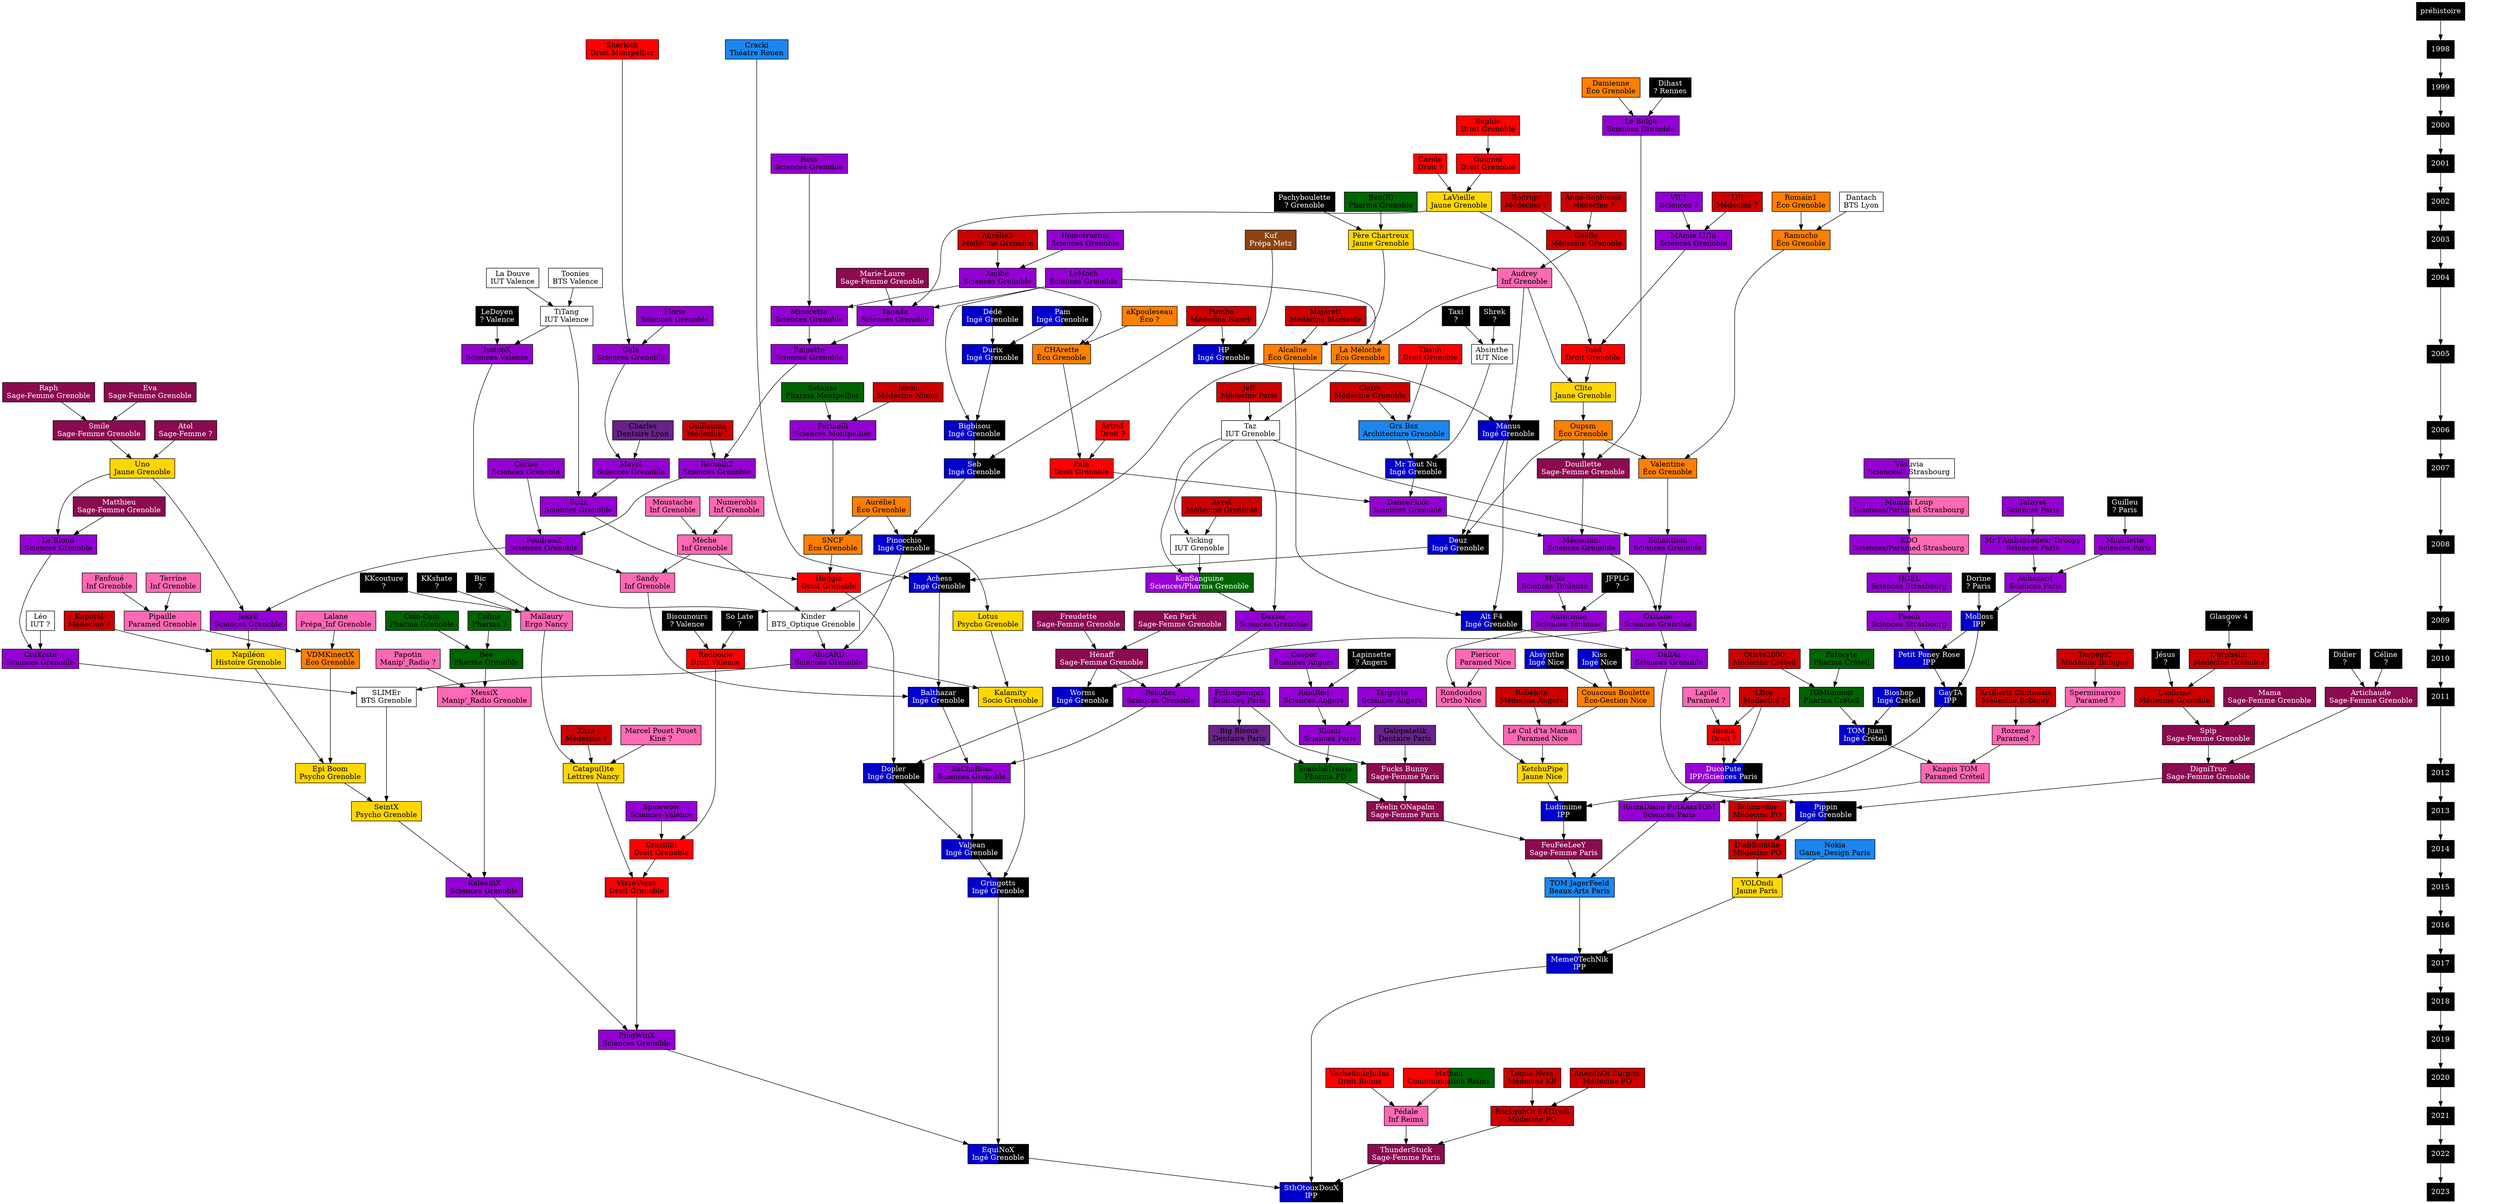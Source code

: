 digraph ArbreFal {

  /*
   * Caractéristiques globales
   */

  ranksep="0.5 equally";
  node [ shape=box, style=striped ]


  /*
   * Gens
   */


  // Architecture ; Arts du spectacle ; Arts numériques ; Audiovisuel ;
  // Beaux-Arts, Arts Plastiques

  node [ fillcolor="dodgerblue2", fontcolor=black ]
  "Cracki"                  [ label="\N\nThéatre Rouen"                        ]
  "Grs Bsx"                 [ label="\N\nArchitecture Grenoble"                ]
  "Nokia"                   [ label="\N\nGame_Design Paris"                    ]
  "TOM JagerFeeld"          [ label="\N\nBeaux-Arts Paris"                     ]


  // BUT, DUT, BTS

  node [ fillcolor="white", fontcolor=black ]
  "Absinthe"                [ label="\N\nIUT Nice"                             ]
  "Dantach"                 [ label="\N\nBTS Lyon"                             ]
  "Kinder"                  [ label="\N\nBTS_Optique Grenoble"                 ]
  "La Douve"                [ label="\N\nIUT Valence"                          ]
  "Léo"                     [ label="\N\nIUT ?"                                ] // Probablement Grenoble
  "SLIMEr"                  [ label="\N\nBTS Grenoble"                         ]
  "Taz"                     [ label="\N\nIUT Grenoble"                         ]
  "TiTang"                  [ label="\N\nIUT Valence"                          ]
  "Toonies"                 [ label="\N\nBTS Valence"                          ]
  "Vicking"                 [ label="\N\nIUT Grenoble"                         ]


  // Classes Préparatoires

  node [ fillcolor="saddlebrown", fontcolor=white ]
  "Kuf"                     [ label="\N\nPrépa Metz"                           ]


  // Chirurgie Dentaire

  node [ fillcolor="darkorchid4", fontcolor=black ]
  "Big Bisous"              [ label="\N\nDentaire Paris"                       ]
  "Charles"                 [ label="\N\nDentaire Lyon"                        ]
  "Galopatetik"             [ label="\N\nDentaire Paris"                       ]


  // Écoles de commerce, gestion, communication, journalisme

  node [ fillcolor="red:darkgreen", fontcolor=black ]
  "Mathou"                  [ label="\N\nCommunication Reims"                  ] // Pas de surnom


  // Droit

  node [ fillcolor="red", fontcolor=black ]
  "Astrid"                  [ label="\N\nDroit ?"                              ] // Probablement Grenoble
  "Carole"                  [ label="\N\nDroit ?"                              ] // Probablement Grenoble
  "Craziiiiii"              [ label="\N\nDroit Grenoble"                       ]
  "Guignol"                 [ label="\N\nDroit Grenoble"                       ] // 1 seule PM
  "Huggiz"                  [ label="\N\nDroit Grenoble"                       ]
  "Pala"                    [ label="\N\nDroit Grenoble"                       ]
  "Redboule"                [ label="\N\nDroit Valence"                        ]
  "Ricola"                  [ label="\N\nDroit ?"                              ]
  "Sherlock"                [ label="\N\nDroit Montpellier"                    ]
  "Sophie"                  [ label="\N\nDroit Grenoble"                       ]
  "Thanh"                   [ label="\N\nDroit Grenoble"                       ]
  "Toad"                    [ label="\N\nDroit Grenoble"                       ]
  "Vache6micJudas"          [ label="\N\nDroit Reims"                          ]
  "VisseVersa"              [ label="\N\nDroit Grenoble"                       ]


  // Sciences économiques, Gestion, IAE

  node [ fillcolor="darkorange1", fontcolor=black ]
  "Alcaline"                [ label="\N\nÉco Grenoble"                         ]
  "Aurélie1"                [ label="\N\nÉco Grenoble"                         ]
  "CHArette"                [ label="\N\nÉco Grenoble"                         ]
  "Couscous Boulette"       [ label="\N\nÉco-Gestion Nice"                     ]
  "Damienne"                [ label="\N\nÉco Grenoble"                         ]
  "Oupsm"                   [ label="\N\nÉco Grenoble"                         ] // Filière pas sûre
  "La Méloche"              [ label="\N\nÉco Grenoble"                         ]
  "Ramucho"                 [ label="\N\nÉco Grenoble"                         ]
  "Romain1"                 [ label="\N\nÉco Grenoble"                         ]
  "SNCF"                    [ label="\N\nÉco Grenoble"                         ] // SNCéFix ?
  "Valentine"               [ label="\N\nÉco Grenoble"                         ]
  "VDMKinectX"              [ label="\N\nÉco Grenoble"                         ]
  "aKpouleseau"             [ label="\N\nÉco ?"                                ] // Probablement Grenoble


  // Écoles d'ingénieurs

  node [ fillcolor="blue3:black", fontcolor=white ]
  "Absynthe"                [ label="\N\nIngé Nice"                            ]
  "Achess"                  [ label="\N\nIngé Grenoble"                        ] // Un ami
  "Alt F4"                  [ label="\N\nIngé Grenoble"                        ]
  "Balthazar"               [ label="\N\nIngé Grenoble"                        ]
  "Bigbisou"                [ label="\N\nIngé Grenoble"                        ]
  "Bioshop"                 [ label="\N\nIngé Créteil"                         ]
  "Deuz"                    [ label="\N\nIngé Grenoble"                        ]
  "Dopler"                  [ label="\N\nIngé Grenoble"                        ]
  "Durix"                   [ label="\N\nIngé Grenoble"                        ]
  "Dédé"                    [ label="\N\nIngé Grenoble"                        ]
  "EquiNoX"                 [ label="\N\nIngé Grenoble"                        ]
  "GayTA"                   [ label="\N\nIPP"                                  ]
  "Gringotts"               [ label="\N\nIngé Grenoble"                        ]
  "HP"                      [ label="\N\nIngé Grenoble"                        ]
  "Kiss"                    [ label="\N\nIngé Nice"                            ]
  "Ludimime"                [ label="\N\nIPP"                                  ]
  "Manus"                   [ label="\N\nIngé Grenoble"                        ]
  "Meme0TechNik"            [ label="\N\nIPP"                                  ]
  "Molloss"                 [ label="\N\nIPP"                                  ]
  "Mr Tout Nu"              [ label="\N\nIngé Grenoble"                        ]
  "Pam"                     [ label="\N\nIngé Grenoble"                        ]
  "Petit Poney Rose"        [ label="\N\nIPP"                                  ]
  "Pinocchio"               [ label="\N\nIngé Grenoble"                        ]
  "Pippin"                  [ label="\N\nIngé Grenoble"                        ]
  "Seb"                     [ label="\N\nIngé Grenoble"                        ]
  "SthOtouxDouX"            [ label="\N\nIPP"                                  ]
  "TOM Juan"                [ label="\N\nIngé Créteil"                         ] // Créateur des TOM
  "Valjean"                 [ label="\N\nIngé Grenoble"                        ]
  "Worms"                   [ label="\N\nIngé Grenoble"                        ]


  // Lettres, Langues, Sciences humaines et Sciences sociales

  node [ fillcolor="gold", fontcolor=black ]
  "Catapu(l)te"             [ label="\N\nLettres Nancy"                        ] // Baptisée adm publique ?
  "Clito"                   [ label="\N\nJaune Grenoble"                       ]
  "Epi Boom"                [ label="\N\nPsycho Grenoble"                      ]
  "Kalamity"                [ label="\N\nSocio Grenoble"                       ]
  "KetchuPipe"              [ label="\N\nJaune Nice"                           ] // Info-comm Nice/Paris
  "LaVieille"               [ label="\N\nJaune Grenoble"                       ]
  "Lotus"                   [ label="\N\nPsycho Grenoble"                      ] // 1 seul PM
  "Napiléon"                [ label="\N\nHistoire Grenoble"                    ]
  "Uno"                     [ label="\N\nJaune Grenoble"                       ]
  "Père Chartreux"          [ label="\N\nJaune Grenoble"                       ] // rma
  "SeintX"                  [ label="\N\nPsycho Grenoble"                      ]
  "YOLOndi"                 [ label="\N\nJaune Paris"                          ]


  // Médecine

  node [ fillcolor="red3", fontcolor=black ]
  "AnecdhOt Surprix"        [ label="\N\nMédecine PO"                          ]
  "Anne-Sophisme"           [ label="\N\nMédecine ?"                           ]
  "Artilleriz Cantonais"    [ label="\N\nMédecine Bobigny"                     ]
  "Aurélie2"                [ label="\N\nMédecine Grenoble"                    ]
  "Avrel"                   [ label="\N\nMédecine Grenoble"                    ]
  "Claire"                  [ label="\N\nMédecine Grenoble"                    ] // Ville probable
  "DiabSainthe"             [ label="\N\nMédecine PO"                          ]
  "Gaëlle"                  [ label="\N\nMédecine Grenoble"                    ]
  "Guillaume"               [ label="\N\nMédecine ?"                           ]
  "Jason"                   [ label="\N\nMédecine Nîmes"                       ]
  "Jeff"                    [ label="\N\nMédecine Paris"                       ]
  "Kaporal"                 [ label="\N\nMédecine ?"                           ] // Probablement Grenoble
  "L'infirme"               [ label="\N\nMédecine Grenoble"                    ]
  "L'orphelin"              [ label="\N\nMédecine Grenoble"                    ] // Autre PM inconnu
  "LBoy"                    [ label="\N\nMédecine ?"                           ]
  "Lili"                    [ label="\N\nMédecine ?"                           ] // Probablement Grenoble
  "Loque Ness"              [ label="\N\nMédecine KB"                          ]
  "Majorett"                [ label="\N\nMédecine Marseille"                   ]
  "Otiste2000"              [ label="\N\nMédecine Créteil"                     ]
  "Pumba"                   [ label="\N\nMédecine Nancy"                       ]
  "Rebelote"                [ label="\N\nMédecine Angers"                      ]
  "RockquhOt SATfredi"      [ label="\N\nMédecine PO"                          ]
  "Rodrigo"                 [ label="\N\nMédecine ?"                           ]
  "Solumedor"               [ label="\N\nMédecine PO"                          ]
  "TaspégiC"                [ label="\N\nMédecine Bobigny"                     ]
  "Zaza"                    [ label="\N\nMédecine ?"                           ]


  // Paramédical

  node [ fillcolor="hotpink", fontcolor=black ]
  "Audrey"                  [ label="\N\nInf Grenoble"                         ]
  "Fanfoué"                 [ label="\N\nInf Grenoble"                         ]
  "Knapis TOM"              [ label="\N\nParamed Créteil"                      ]
  "Lalane"                  [ label="\N\nPrépa_Inf Grenoble"                   ] // Ville pas sûre
  "Lapile"                  [ label="\N\nParamed ?"                            ]
  "Le Cul d'ta Maman"       [ label="\N\nParamed Nice"                         ]
  "Mallaury"                [ label="\N\nErgo Nancy"                           ]
  "Marcel Pouet Pouet"      [ label="\N\nKiné ?"                               ]
  "MessiX"                  [ label="\N\nManip'_Radio Grenoble"                ]
  "Moustache"               [ label="\N\nInf Grenoble"                         ]
  "Mèche"                   [ label="\N\nInf Grenoble"                         ]
  "Numerobis"               [ label="\N\nInf Grenoble"                         ]
  "Papotin"                 [ label="\N\nManip'_Radio ?"                       ]
  "Piericor"                [ label="\N\nParamed Nice"                         ]
  "Pipaille"                [ label="\N\nParamed Grenoble"                     ]
  "Pédale"                  [ label="\N\nInf Reims"                            ]
  "Rondoudou"               [ label="\N\nOrtho Nice"                           ]
  "Rozeme"                  [ label="\N\nParamed ?"                            ]
  "Sandy"                   [ label="\N\nInf Grenoble"                         ]
  "Sperminaroze"            [ label="\N\nParamed ?"                            ]
  "Terrine"                 [ label="\N\nInf Grenoble"                         ]


  // Pharmacie

  node [ fillcolor="darkgreen", fontcolor=black ]
  "Ben(R)"                  [ label="\N\nPharma Grenoble"                      ]
  "Béé"                     [ label="\N\nPharma Grenoble"                      ]
  "Coin-Coin"               [ label="\N\nPharma Grenoble"                      ]
  "Coline"                  [ label="\N\nPharma ?"                             ] // Probablement Grenoble
  "Patocyte"                [ label="\N\nPharma Créteil"                       ]
  "Satanas"                 [ label="\N\nPharma Montpellier"                   ]
  "ScandalTreuse"           [ label="\N\nPharma PD"                            ] // Créatrice des Fées
  "TOMtonnoir"              [ label="\N\nPharma Créteil"                       ]


  // Sage-Femme

  node [ fillcolor="deeppink4", fontcolor=white ]
  "Artichaude"              [ label="\N\nSage-Femme Grenoble"                  ]
  "Atol"                    [ label="\N\nSage-Femme ?"                         ] // Probablement Grenoble
  "DigniTruc"               [ label="\N\nSage-Femme Grenoble"                  ]
  "Douillette"              [ label="\N\nSage-Femme Grenoble"                  ]
  "Eva"                     [ label="\N\nSage-Femme Grenoble"                  ]
  "FeuFéeLeeY"              [ label="\N\nSage-Femme Paris"                     ]
  "Freudette"               [ label="\N\nSage-Femme Grenoble"                  ]
  "Fucks Bunny"             [ label="\N\nSage-Femme Paris"                     ]
  "Féelin ONapalm"          [ label="\N\nSage-Femme Paris"                     ]
  "Hénaff"                  [ label="\N\nSage-Femme Grenoble"                  ]
  "Ken Park"                [ label="\N\nSage-Femme Grenoble"                  ]
  "Mama"                    [ label="\N\nSage-Femme Grenoble"                  ]
  "Matthieu"                [ label="\N\nSage-Femme Grenoble"                  ]
  "Marie-Laure"             [ label="\N\nSage-Femme Grenoble"                  ]
  "Raph"                    [ label="\N\nSage-Femme Grenoble"                  ]
  "Smile"                   [ label="\N\nSage-Femme Grenoble"                  ]
  "Spip"                    [ label="\N\nSage-Femme Grenoble"                  ]
  "ThunderStuck"            [ label="\N\nSage-Femme Paris"                     ]


  // Sciences

  node [ fillcolor="darkviolet", fontcolor=black ]
  "AlucARD"                 [ label="\N\nSciences Grenoble"                    ]
  "Amibe"                   [ label="\N\nSciences Grenoble"                    ] // Môman
  "Auhazard"                [ label="\N\nSciences Paris"                       ]
  "Autoroute"               [ label="\N\nSciences Toulouse"                    ]
  "Casper"                  [ label="\N\nSciences Angers"                      ]
  "Cerise"                  [ label="\N\nSciences Grenoble"                    ]
  "CraKotte"                [ label="\N\nSciences Grenoble"                    ]
  "DallAs"                  [ label="\N\nSciences Grenoble"                    ]
  "Dexter"                  [ label="\N\nSciences Grenoble"                    ]
  "DanceFloor"              [ label="\N\nSciences Grenoble"                    ]
  "Echantiion"              [ label="\N\nSciences Grenoble"                    ]
  "Farinelli"               [ label="\N\nSciences Montpellier"                 ]
  "Florie"                  [ label="\N\nSciences Grenoble"                    ]
  "Fritoupompri"            [ label="\N\nSciences Paris"                       ]
  "Gala"                    [ label="\N\nSciences Grenoble"                    ]
  "HGEL"                    [ label="\N\nSciences Strasbourg"                  ]
  "Homotractus"             [ label="\N\nSciences Grenoble"                    ]
  "IsotopX"                 [ label="\N\nSciences Valence"                     ]
  "Jekyll"                  [ label="\N\nSciences Grenoble"                    ]
  "KaleeSiX"                [ label="\N\nSciences Grenoble"                    ]
  "Klonti"                  [ label="\N\nSciences Paris"                       ]
  "Le Belge"                [ label="\N\nSciences Grenoble"                    ]
  "Le Blond"                [ label="\N\nSciences Grenoble"                    ]
  "LeMoch"                  [ label="\N\nSciences Grenoble"                    ] // Ingé ?
  "MAmie LUlu"              [ label="\N\nSciences Grenoble"                    ]
  "Mayol"                   [ label="\N\nSciences Grenoble"                    ]
  "Mouillette"              [ label="\N\nSciences Paris"                       ]
  "Mr l'Ambassadeur Droopy" [ label="\N\nSciences Paris"                       ]
  "Méconium"                [ label="\N\nSciences Grenoble"                    ]
  "Milka"                   [ label="\N\nSciences Toulouse"                    ]
  "Minorette"               [ label="\N\nSciences Grenoble"                    ]
  "Oxitane"                 [ label="\N\nSciences Grenoble"                    ]
  "Peach"                   [ label="\N\nSciences Strasbourg"                  ]
  "PingWinX"                [ label="\N\nSciences Grenoble"                    ]
  "Pokudex"                 [ label="\N\nSciences Grenoble"                    ]
  "PoudreuZ"                [ label="\N\nSciences Grenoble"                    ]
  "RaidRed"                 [ label="\N\nSciences Angers"                      ]
  "Rainette"                [ label="\N\nSciences Grenoble"                    ]
  "RamaDiane PutKassTOM"    [ label="\N\nSciences Paris"                       ]
  "Romain2"                 [ label="\N\nSciences Grenoble"                    ]
  "Ross"                    [ label="\N\nSciences Grenoble"                    ]
  "SaChaRose"               [ label="\N\nSciences Grenoble"                    ]
  "Scuz"                    [ label="\N\nSciences Grenoble"                    ]
  "Spawwow"                 [ label="\N\nSciences Valence"                     ]
  "Tagada"                  [ label="\N\nSciences Grenoble"                    ]
  "Targayte"                [ label="\N\nSciences Angers"                      ]
  "Tatayet"                 [ label="\N\nSciences Paris"                       ]
  "VIL1"                    [ label="\N\nSciences ?"                           ] // Probablement Grenoble


  // Cas particuliers

  node [ fillcolor="darkviolet:hotpink", fontcolor=black ]
  "KDO"                     [ label="\N\nSciences/Paramed Strasbourg"          ]
  "Maman Loup"              [ label="\N\nSciences/Paramed Strasbourg"          ]

  node [ fillcolor="darkviolet:white", fontcolor=black ]
  "Vésuvia"                 [ label="\N\nSciences/? Strasbourg"                ]

  node [ fillcolor="darkviolet;.5:blue3:black", fontcolor=white ]
  "DucoPute"                [ label="\N\nIPP/Sciences Paris"                   ]

  node [ fillcolor="darkviolet:darkgreen", fontcolor=white ]
  "KonSanguine"             [ label="\N\nSciences/Pharma Grenoble"             ]


  // Filière Inconnue

  node [ fillcolor="black", fontcolor=white ]
  "Bic"                     [ label="\N\n?"                                    ] // Probablement Nancy
  "Bisounours"              [ label="\N\n? Valence"                            ]
  "Céline"                  [ label="\N\n?"                                    ] // Montpellier ? Gre ? SF ?
  "Didier"                  [ label="\N\n?"                                    ] // Eco Valence/Gre ? Surnom ou prénom ? valence ?
  "Dihast"                  [ label="\N\n? Rennes"                             ]
  "Dorine"                  [ label="\N\n? Paris"                              ]
  "Glasgow 4"               [ label="\N\n?"                                    ] // Probablement Médecine
  "Guilleu"                 [ label="\N\n? Paris"                              ]
  "JFPLG"                   [ label="\N\n?"                                    ]
  "Jésus"                   [ label="\N\n?"                                    ] // Probablement Médecine
  "KKcouture"               [ label="\N\n?"                                    ] // Probablement Nancy
  "KKshate"                 [ label="\N\n?"                                    ] // Probablement Nancy
  "Lapinsette"              [ label="\N\n? Angers"                             ]
  "LeDoyen"                 [ label="\N\n? Valence"                            ]
  "Pachyboulette"           [ label="\N\n? Grenoble"                           ]
  "Shrek"                   [ label="\N\n?"                                    ] // Valence ?
  "So Late"                 [ label="\N\n?"                                    ]
  "Taxi"                    [ label="\N\n?"                                    ]


  /*
   * Années baptême (WIP)
   */

  subgraph years {
    edge [ meta="year" ]
    node [ shape=plaintext, meta="year" ]
    "préhistoire" -> 1998 -> 1999 -> 2000 -> 2001 -> 2002 -> 2003 -> 2004
                     2004 -> 2005 -> 2006 -> 2007 -> 2008 -> 2009 -> 2010
                     2010 -> 2011 -> 2012 -> 2013 -> 2014 -> 2015 -> 2016
                     2016 -> 2017 -> 2018 -> 2019 -> 2020 -> 2021 -> 2022
                     2022 -> 2023
    "2004-2" [ style=invisible ]
    "2005-2" [ style=invisible ]
    "2006-2" [ style=invisible ]
    "2007-2" [ style=invisible ]
    "2008-2" [ style=invisible ]
    "2009-2" [ style=invisible ]
    "2010-2" [ style=invisible ]
    "2011-2" [ style=invisible ]
    "2012-2" [ style=invisible ]

    { rank=source; "préhistoire"; }
    subgraph 1998 { rank=same; 1998;
      "Sherlock";
    }
    subgraph 1999 { rank=same; 1999;
    }
    subgraph 2000 { rank=same; 2000;
      "Le Belge";
    }
    subgraph 2001 { rank=same; 2001;
      "Guignol";
      "Ross";
    }
    subgraph 2002 { rank=same; 2002;
      "LaVieille";
    }
    subgraph 2003 { rank=same; 2003;
      "Gaëlle";
      "Kuf";
      "MAmie LUlu";
      "Père Chartreux";
      "Ramucho";
    }
    subgraph 2004 { rank=same; 2004;
      "Amibe";
      "Audrey";
      "La Douve";
      "LeMoch";
      "Toonies";
    }
    subgraph "2004-2" { rank=same; "2004-2";
      "Minorette";
      "Tagada";
      "TiTang";
    }
    subgraph 2005 { rank=same; 2005;
      "Absinthe";
      "Alcaline";
      "CHArette";
      "Durix";
      "Gala";
      "HP";
      "IsotopX";
      "La Méloche";
      "Rainette";
      "Thanh";
      "Toad";
    }
    subgraph "2005-2" { rank=same; "2005-2";
      "Clito";
    }
    subgraph 2006 { rank=same; 2006;
      "Bigbisou";
      "Farinelli";
      "Grs Bsx";
      "Manus";
      "Oupsm";
      "Smile";
      "Taz";
    }
    subgraph "2006-2" { rank=same; "2006-2";
      "Seb";
      "Valentine";
    }
    subgraph 2007 { rank=same; 2007;
      "Cerise";
      "Douillette";
      "Mayol";
      "Mr Tout Nu";
      "Pala";
      "Romain2";
      "Uno";
    }
    subgraph "2007-2" { rank=same; "2007-2";
      "DanceFloor";
    }
    subgraph 2008 { rank=same; 2008;
      "Deuz";
      "Echantiion";
      "Le Blond";
      "Mèche";
      "Méconium";
      "Pinocchio";
      "PoudreuZ";
      "SNCF";
      "Vicking";
    }
    subgraph "2008-2" { rank=same; "2008-2";
      "Achess";
      "Huggiz";
      "KonSanguine";
      "Sandy";
    }
    subgraph 2009 { rank=same; 2009;
      "Alt F4";
      "Autoroute";
      "Dexter";
      "Jekyll";
      "Kinder";
      "Lotus";
      "Mallaury";
      "Oxitane";
      "Pipaille";
    }
    subgraph "2009-2" { rank=same; "2009-2";
      "DallAs";
    }
    subgraph 2010 { rank=same; 2010;
      "AlucARD";
      "Béé";
      "CraKotte";
      "Hénaff";
      "L'orphelin";
      "Napiléon";
      "Redboule";
      "VDMKinectX";
    }
    subgraph "2010-2" { rank=same; "2010-2";
      "Kalamity";
      "Worms";
    }
    subgraph 2011 { rank=same; 2011;
      "Artichaude";
      "Balthazar";
      "GayTA";
      "L'infirme";
      "MessiX";
      "Pokudex";
      "Rondoudou";
      "SLIMEr";
    }
    subgraph "2011-2" { rank=same; "2011-2";
      "Spip";
    }
    subgraph 2012 { rank=same; 2012;
      "Catapu(l)te";
      "DigniTruc";
      "Dopler";
      "Epi Boom";
      "Fucks Bunny";
      "KetchuPipe";
      "SaChaRose";
    }
    subgraph "2012-2" { rank=same; "2012-2";
      "Pippin";
    }
    subgraph 2013 { rank=same; 2013;
      "RamaDiane PutKassTOM";
      "SeintX";
    }
    subgraph 2014 { rank=same; 2014;
      "Craziiiiii";
      "Valjean";
    }
    subgraph 2015 { rank=same; 2015;
      "Gringotts";
      "KaleeSiX";
      "TOM JagerFeeld";
      "VisseVersa";
    }
    subgraph 2016 { rank=same; 2016;
    }
    subgraph 2017 { rank=same; 2017;
      "Meme0TechNik";
    }
    subgraph 2018 { rank=same; 2018;
    }
    subgraph 2019 { rank=same; 2019;
      "PingWinX";
    }
    subgraph 2020 { rank=same; 2020;
    }
    subgraph 2021 { rank=same; 2021;
    }
    subgraph 2022 { rank=same; 2022;
      "EquiNoX";
      "ThunderStuck";
    }
    subgraph 2023 { rank=same; 2023;
      "SthOtouxDouX";
    }
  }


  /*
   * Liens
   */

  "Absinthe"                -> "Mr Tout Nu"
  "Absynthe"                -> "Couscous Boulette"
  "Achess"                  -> "Balthazar"
  "Alcaline"                -> "Alt F4"
  "Alcaline"                -> "Kinder"
  "Alt F4"                  -> "DallAs"
  "AlucARD"                 -> "Kalamity"
  "AlucARD"                 -> "SLIMEr"
  "Amibe"                   -> "CHArette"
  "Amibe"                   -> "Minorette"
  "AnecdhOt Surprix"        -> "RockquhOt SATfredi"
  "Anne-Sophisme"           -> "Gaëlle"
  "Artichaude"              -> "DigniTruc"
  "Artilleriz Cantonais"    -> "Rozeme"
  "Astrid"                  -> "Pala"
  "Atol"                    -> "Uno"
  "Audrey"                  -> "Clito"
  "Audrey"                  -> "La Méloche"
  "Audrey"                  -> "Manus"
  "Auhazard"                -> "Molloss"
  "Aurélie1"                -> "Pinocchio"
  "Aurélie1"                -> "SNCF"
  "Aurélie2"                -> "Amibe"
  "Autoroute"               -> "Rondoudou"
  "Avrel"                   -> "Vicking"
  "Balthazar"               -> "SaChaRose"
  "Ben(R)"                  -> "Père Chartreux"
  "Bic"                     -> "Mallaury"
  "Big Bisous"              -> "ScandalTreuse"
  "Bigbisou"                -> "Seb"
  "Bioshop"                 -> "TOM Juan"
  "Bisounours"              -> "Redboule"
  "Béé"                     -> "MessiX"
  "CHArette"                -> "Pala"
  "Carole"                  -> "LaVieille"
  "Casper"                  -> "RaidRed"
  "Catapu(l)te"             -> "VisseVersa"
  "Cerise"                  -> "PoudreuZ"
  "Charles"                 -> "Mayol"
  "Claire"                  -> "Grs Bsx"
  "Clito"                   -> "Oupsm"
  "Coin-Coin"               -> "Béé"
  "Coline"                  -> "Béé"
  "Couscous Boulette"       -> "Le Cul d'ta Maman"
  "CraKotte"                -> "SLIMEr"
  "Cracki"                  -> "Achess"
  "Craziiiiii"              -> "VisseVersa"
  "Céline"                  -> "Artichaude"
  "DallAs"                  -> "Pippin"
  "Damienne"                -> "Le Belge"
  "DanceFloor"              -> "Méconium"
  "Dantach"                 -> "Ramucho"
  "Deuz"                    -> "Achess"
  "Dexter"                  -> "Pokudex"
  "DiabSainthe"             -> "YOLOndi"
  "Didier"                  -> "Artichaude"
  "DigniTruc"               -> "Pippin"
  "Dihast"                  -> "Le Belge"
  "Dopler"                  -> "Valjean"
  "Dorine"                  -> "Molloss"
  "Douillette"              -> "Méconium"
  "DucoPute"                -> "RamaDiane PutKassTOM"
  "Durix"                   -> "Bigbisou"
  "Dédé"                    -> "Durix"
  "Echantiion"              -> "Oxitane"
  "Epi Boom"                -> "SeintX"
  "EquiNoX"                 -> "SthOtouxDouX"
  "Eva"                     -> "Smile"
  "Fanfoué"                 -> "Pipaille"
  "Farinelli"               -> "SNCF"
  "FeuFéeLeeY"              -> "TOM JagerFeeld"
  "Florie"                  -> "Gala"
  "Freudette"               -> "Hénaff"
  "Fritoupompri"            -> "Big Bisous"
  "Fritoupompri"            -> "Fucks Bunny"
  "Fucks Bunny"             -> "Féelin ONapalm"
  "Féelin ONapalm"          -> "FeuFéeLeeY"
  "Gala"                    -> "Mayol"
  "Galopatetik"             -> "Fucks Bunny"
  "GayTA"                   -> "Ludimime"
  "Gaëlle"                  -> "Audrey"
  "Glasgow 4"               -> "L'orphelin"
  "Gringotts"               -> "EquiNoX"
  "Grs Bsx"                 -> "Mr Tout Nu"
  "Guignol"                 -> "LaVieille"
  "Guillaume"               -> "Romain2"
  "Guilleu"                 -> "Mouillette"
  "HGEL"                    -> "Peach"
  "HP"                      -> "Manus"
  "Homotractus"             -> "Amibe"
  "Huggiz"                  -> "Dopler"
  "Hénaff"                  -> "Pokudex"
  "Hénaff"                  -> "Worms"
  "IsotopX"                 -> "Kinder"
  "JFPLG"                   -> "Autoroute"
  "Jason"                   -> "Farinelli"
  "Jeff"                    -> "Taz"
  "Jekyll"                  -> "Napiléon"
  "Jésus"                   -> "L'infirme"
  "KDO"                     -> "HGEL"
  "KKcouture"               -> "Mallaury"
  "KKshate"                 -> "Mallaury"
  "Kalamity"                -> "Gringotts"
  "KaleeSiX"                -> "PingWinX"
  "Kaporal"                 -> "Napiléon"
  "Ken Park"                -> "Hénaff"
  "KetchuPipe"              -> "Ludimime"
  "Kinder"                  -> "AlucARD"
  "Kiss"                    -> "Couscous Boulette"
  "Klonti"                  -> "ScandalTreuse"
  "Knapis TOM"              -> "RamaDiane PutKassTOM"
  "KonSanguine"             -> "Dexter"
  "Kuf"                     -> "HP"
  "L'infirme"               -> "Spip"
  "L'orphelin"              -> "L'infirme"
  "LBoy"                    -> "DucoPute"
  "LBoy"                    -> "Ricola"
  "La Douve"                -> "TiTang"
  "La Méloche"              -> "Taz"
  "LaVieille"               -> "Tagada"
  "LaVieille"               -> "Toad"
  "Lalane"                  -> "VDMKinectX"
  "Lapile"                  -> "Ricola"
  "Lapinsette"              -> "RaidRed"
  "Le Belge"                -> "Douillette"
  "Le Blond"                -> "CraKotte"
  "Le Cul d'ta Maman"       -> "KetchuPipe"
  "LeDoyen"                 -> "IsotopX"
  "LeMoch"                  -> "Bigbisou"
  "LeMoch"                  -> "La Méloche"
  "LeMoch"                  -> "Tagada"
  "Lili"                    -> "MAmie LUlu"
  "Loque Ness"              -> "RockquhOt SATfredi"
  "Lotus"                   -> "Kalamity"
  "Ludimime"                -> "FeuFéeLeeY"
  "Léo"                     -> "CraKotte"
  "MAmie LUlu"              -> "Toad"
  "Majorett"                -> "Alcaline"
  "Mallaury"                -> "Catapu(l)te"
  "Mama"                    -> "Spip"
  "Maman Loup"              -> "KDO"
  "Manus"                   -> "Alt F4"
  "Manus"                   -> "Deuz"
  "Marcel Pouet Pouet"      -> "Catapu(l)te"
  "Marie-Laure"             -> "Tagada"
  "Mathou"                  -> "Pédale"
  "Matthieu"                -> "Le Blond"
  "Mayol"                   -> "Scuz"
  "Meme0TechNik"            -> "SthOtouxDouX"
  "MessiX"                  -> "KaleeSiX"
  "Milka"                   -> "Autoroute"
  "Minorette"               -> "Rainette"
  "Molloss"                 -> "GayTA"
  "Molloss"                 -> "Petit Poney Rose"
  "Mouillette"              -> "Auhazard"
  "Moustache"               -> "Mèche"
  "Mr Tout Nu"              -> "DanceFloor"
  "Mr l'Ambassadeur Droopy" -> "Auhazard"
  "Mèche"                   -> "Kinder"
  "Mèche"                   -> "Sandy"
  "Méconium"                -> "Oxitane"
  "Napiléon"                -> "Epi Boom"
  "Nokia"                   -> "YOLOndi"
  "Numerobis"               -> "Mèche"
  "Otiste2000"              -> "TOMtonnoir"
  "Oupsm"                   -> "Deuz"
  "Oupsm"                   -> "Douillette"
  "Oupsm"                   -> "Valentine"
  "Oxitane"                 -> "DallAs"
  "Oxitane"                 -> "Worms"
  "Pachyboulette"           -> "Père Chartreux"
  "Pala"                    -> "DanceFloor"
  "Pam"                     -> "Durix"
  "Papotin"                 -> "MessiX"
  "Patocyte"                -> "TOMtonnoir"
  "Peach"                   -> "Petit Poney Rose"
  "Petit Poney Rose"        -> "GayTA"
  "Piericor"                -> "Rondoudou"
  "PingWinX"                -> "EquiNoX"
  "Pinocchio"               -> "AlucARD"
  "Pinocchio"               -> "Lotus"
  "Pipaille"                -> "VDMKinectX"
  "Pippin"                  -> "DiabSainthe"
  "Pokudex"                 -> "SaChaRose"
  "PoudreuZ"                -> "Jekyll"
  "PoudreuZ"                -> "Sandy"
  "Pumba"                   -> "HP"
  "Pumba"                   -> "Seb"
  "Père Chartreux"          -> "Alcaline"
  "Père Chartreux"          -> "Audrey"
  "Pédale"                  -> "ThunderStuck"
  "RaidRed"                 -> "Klonti"
  "Rainette"                -> "Romain2"
  "RamaDiane PutKassTOM"    -> "TOM JagerFeeld"
  "Ramucho"                 -> "Valentine"
  "Raph"                    -> "Smile"
  "Rebelote"                -> "Le Cul d'ta Maman"
  "Redboule"                -> "Craziiiiii"
  "Ricola"                  -> "DucoPute"
  "RockquhOt SATfredi"      -> "ThunderStuck"
  "Rodrigo"                 -> "Gaëlle"
  "Romain1"                 -> "Ramucho"
  "Romain2"                 -> "PoudreuZ"
  "Rondoudou"               -> "KetchuPipe"
  "Ross"                    -> "Minorette"
  "Rozeme"                  -> "Knapis TOM"
  "SLIMEr"                  -> "SeintX"
  "SNCF"                    -> "Huggiz"
  "SaChaRose"               -> "Valjean"
  "Sandy"                   -> "Balthazar"
  "Satanas"                 -> "Farinelli"
  "ScandalTreuse"           -> "Féelin ONapalm"
  "Scuz"                    -> "Huggiz"
  "Seb"                     -> "Pinocchio"
  "SeintX"                  -> "KaleeSiX"
  "Sherlock"                -> "Gala"
  "Shrek"                   -> "Absinthe"
  "Smile"                   -> "Uno"
  "So Late"                 -> "Redboule"
  "Solumedor"               -> "DiabSainthe"
  "Sophie"                  -> "Guignol"
  "Spawwow"                 -> "Craziiiiii"
  "Sperminaroze"            -> "Rozeme"
  "Spip"                    -> "DigniTruc"
  "TOM JagerFeeld"          -> "Meme0TechNik"
  "TOM Juan"                -> "Knapis TOM"
  "TOMtonnoir"              -> "TOM Juan"
  "Tagada"                  -> "Rainette"
  "Targayte"                -> "Klonti"
  "TaspégiC"                -> "Sperminaroze"
  "Tatayet"                 -> "Mr l'Ambassadeur Droopy"
  "Taxi"                    -> "Absinthe"
  "Taz"                     -> "Dexter"
  "Taz"                     -> "Echantiion"
  "Taz"                     -> "KonSanguine"
  "Taz"                     -> "Vicking"
  "Terrine"                 -> "Pipaille"
  "Thanh"                   -> "Grs Bsx"
  "ThunderStuck"            -> "SthOtouxDouX"
  "TiTang"                  -> "IsotopX"
  "TiTang"                  -> "Scuz"
  "Toad"                    -> "Clito"
  "Toonies"                 -> "TiTang"
  "Uno"                     -> "Jekyll"
  "Uno"                     -> "Le Blond"
  "VDMKinectX"              -> "Epi Boom"
  "VIL1"                    -> "MAmie LUlu"
  "Vache6micJudas"          -> "Pédale"
  "Valentine"               -> "Echantiion"
  "Valjean"                 -> "Gringotts"
  "Vicking"                 -> "KonSanguine"
  "VisseVersa"              -> "PingWinX"
  "Vésuvia"                 -> "Maman Loup"
  "Worms"                   -> "Dopler"
  "YOLOndi"                 -> "Meme0TechNik"
  "Zaza"                    -> "Catapu(l)te"
  "aKpouleseau"             -> "CHArette"
}
